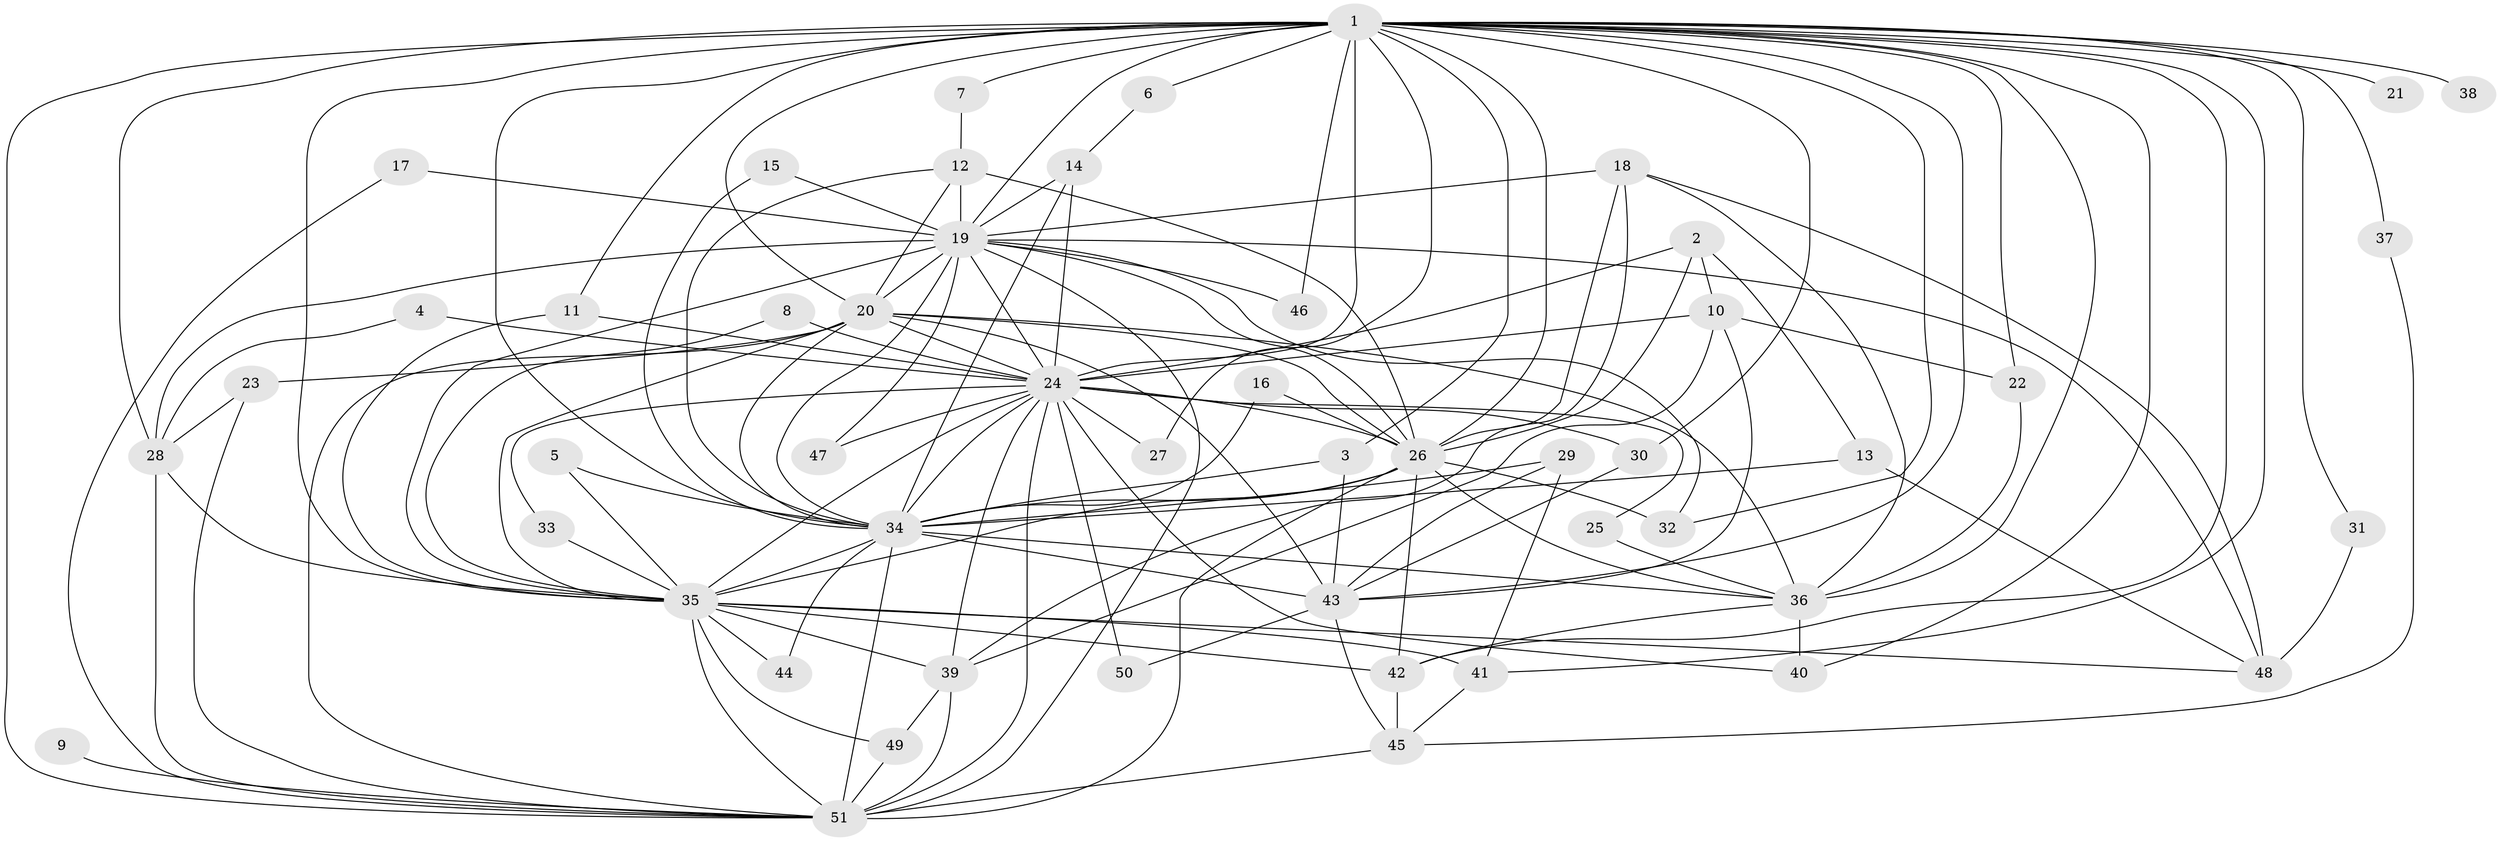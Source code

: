 // original degree distribution, {20: 0.019801980198019802, 24: 0.009900990099009901, 19: 0.019801980198019802, 23: 0.009900990099009901, 15: 0.009900990099009901, 17: 0.009900990099009901, 21: 0.009900990099009901, 18: 0.009900990099009901, 11: 0.009900990099009901, 4: 0.09900990099009901, 5: 0.0594059405940594, 2: 0.48514851485148514, 3: 0.2376237623762376, 7: 0.009900990099009901}
// Generated by graph-tools (version 1.1) at 2025/25/03/09/25 03:25:36]
// undirected, 51 vertices, 139 edges
graph export_dot {
graph [start="1"]
  node [color=gray90,style=filled];
  1;
  2;
  3;
  4;
  5;
  6;
  7;
  8;
  9;
  10;
  11;
  12;
  13;
  14;
  15;
  16;
  17;
  18;
  19;
  20;
  21;
  22;
  23;
  24;
  25;
  26;
  27;
  28;
  29;
  30;
  31;
  32;
  33;
  34;
  35;
  36;
  37;
  38;
  39;
  40;
  41;
  42;
  43;
  44;
  45;
  46;
  47;
  48;
  49;
  50;
  51;
  1 -- 3 [weight=1.0];
  1 -- 6 [weight=1.0];
  1 -- 7 [weight=1.0];
  1 -- 11 [weight=1.0];
  1 -- 19 [weight=2.0];
  1 -- 20 [weight=2.0];
  1 -- 21 [weight=2.0];
  1 -- 22 [weight=1.0];
  1 -- 24 [weight=6.0];
  1 -- 26 [weight=2.0];
  1 -- 27 [weight=1.0];
  1 -- 28 [weight=1.0];
  1 -- 30 [weight=1.0];
  1 -- 31 [weight=1.0];
  1 -- 32 [weight=2.0];
  1 -- 34 [weight=2.0];
  1 -- 35 [weight=2.0];
  1 -- 36 [weight=1.0];
  1 -- 37 [weight=1.0];
  1 -- 38 [weight=2.0];
  1 -- 40 [weight=2.0];
  1 -- 41 [weight=1.0];
  1 -- 42 [weight=1.0];
  1 -- 43 [weight=1.0];
  1 -- 46 [weight=1.0];
  1 -- 51 [weight=2.0];
  2 -- 10 [weight=1.0];
  2 -- 13 [weight=1.0];
  2 -- 24 [weight=1.0];
  2 -- 26 [weight=1.0];
  3 -- 34 [weight=1.0];
  3 -- 43 [weight=1.0];
  4 -- 24 [weight=1.0];
  4 -- 28 [weight=1.0];
  5 -- 34 [weight=1.0];
  5 -- 35 [weight=1.0];
  6 -- 14 [weight=1.0];
  7 -- 12 [weight=1.0];
  8 -- 24 [weight=1.0];
  8 -- 35 [weight=1.0];
  9 -- 51 [weight=1.0];
  10 -- 22 [weight=1.0];
  10 -- 24 [weight=1.0];
  10 -- 39 [weight=1.0];
  10 -- 43 [weight=1.0];
  11 -- 24 [weight=1.0];
  11 -- 35 [weight=1.0];
  12 -- 19 [weight=1.0];
  12 -- 20 [weight=1.0];
  12 -- 26 [weight=1.0];
  12 -- 34 [weight=1.0];
  13 -- 34 [weight=1.0];
  13 -- 48 [weight=1.0];
  14 -- 19 [weight=1.0];
  14 -- 24 [weight=1.0];
  14 -- 34 [weight=1.0];
  15 -- 19 [weight=1.0];
  15 -- 34 [weight=1.0];
  16 -- 26 [weight=1.0];
  16 -- 34 [weight=1.0];
  17 -- 19 [weight=1.0];
  17 -- 51 [weight=1.0];
  18 -- 19 [weight=1.0];
  18 -- 26 [weight=1.0];
  18 -- 36 [weight=1.0];
  18 -- 39 [weight=1.0];
  18 -- 48 [weight=1.0];
  19 -- 20 [weight=1.0];
  19 -- 24 [weight=2.0];
  19 -- 26 [weight=1.0];
  19 -- 28 [weight=1.0];
  19 -- 32 [weight=1.0];
  19 -- 34 [weight=1.0];
  19 -- 35 [weight=2.0];
  19 -- 46 [weight=1.0];
  19 -- 47 [weight=1.0];
  19 -- 48 [weight=1.0];
  19 -- 51 [weight=1.0];
  20 -- 23 [weight=1.0];
  20 -- 24 [weight=2.0];
  20 -- 26 [weight=3.0];
  20 -- 34 [weight=1.0];
  20 -- 35 [weight=1.0];
  20 -- 36 [weight=3.0];
  20 -- 43 [weight=2.0];
  20 -- 51 [weight=1.0];
  22 -- 36 [weight=1.0];
  23 -- 28 [weight=1.0];
  23 -- 51 [weight=1.0];
  24 -- 25 [weight=1.0];
  24 -- 26 [weight=2.0];
  24 -- 27 [weight=1.0];
  24 -- 30 [weight=2.0];
  24 -- 33 [weight=1.0];
  24 -- 34 [weight=3.0];
  24 -- 35 [weight=2.0];
  24 -- 39 [weight=1.0];
  24 -- 40 [weight=2.0];
  24 -- 47 [weight=2.0];
  24 -- 50 [weight=1.0];
  24 -- 51 [weight=3.0];
  25 -- 36 [weight=1.0];
  26 -- 32 [weight=1.0];
  26 -- 34 [weight=1.0];
  26 -- 35 [weight=1.0];
  26 -- 36 [weight=1.0];
  26 -- 42 [weight=1.0];
  26 -- 51 [weight=1.0];
  28 -- 35 [weight=1.0];
  28 -- 51 [weight=1.0];
  29 -- 34 [weight=1.0];
  29 -- 41 [weight=1.0];
  29 -- 43 [weight=1.0];
  30 -- 43 [weight=1.0];
  31 -- 48 [weight=1.0];
  33 -- 35 [weight=1.0];
  34 -- 35 [weight=1.0];
  34 -- 36 [weight=1.0];
  34 -- 43 [weight=2.0];
  34 -- 44 [weight=1.0];
  34 -- 51 [weight=1.0];
  35 -- 39 [weight=1.0];
  35 -- 41 [weight=1.0];
  35 -- 42 [weight=1.0];
  35 -- 44 [weight=1.0];
  35 -- 48 [weight=1.0];
  35 -- 49 [weight=1.0];
  35 -- 51 [weight=1.0];
  36 -- 40 [weight=1.0];
  36 -- 42 [weight=1.0];
  37 -- 45 [weight=1.0];
  39 -- 49 [weight=1.0];
  39 -- 51 [weight=1.0];
  41 -- 45 [weight=1.0];
  42 -- 45 [weight=1.0];
  43 -- 45 [weight=1.0];
  43 -- 50 [weight=1.0];
  45 -- 51 [weight=1.0];
  49 -- 51 [weight=1.0];
}
